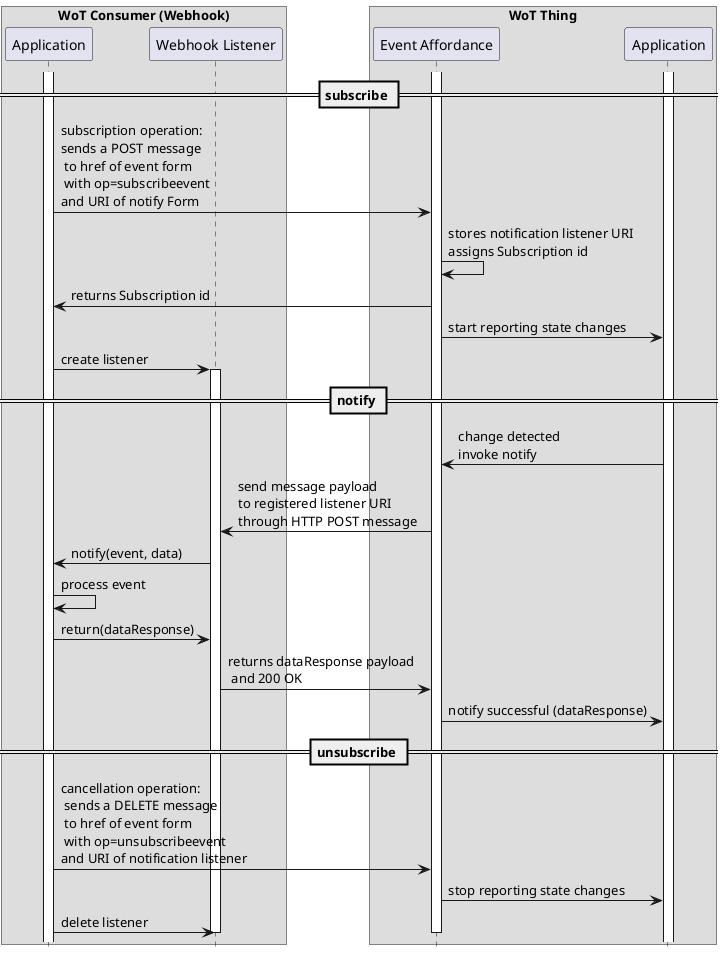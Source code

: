 @startuml
hide footbox

box "WoT Consumer (Webhook)"
participant "Application" as AP
participant "Webhook Listener" as WL
end box

box "WoT Thing"
participant "Event Affordance" as WS
participant "Application" as DC
end box

activate AP
activate DC

activate WS

== subscribe ==

AP  -> WS: subscription operation:\nsends a POST message\n to href of event form\n with op=subscribeevent\nand URI of notify Form

WS  -> WS: stores notification listener URI\nassigns Subscription id
WS  -> AP: returns Subscription id
WS  -> DC: start reporting state changes
AP  -> WL: create listener
activate WL

== notify ==

DC  -> WS: change detected\ninvoke notify
WS  -> WL: send message payload \nto registered listener URI\nthrough HTTP POST message
WL  -> AP: notify(event, data)
AP  -> AP: process event
AP  -> WL: return(dataResponse)
WL  -> WS: returns dataResponse payload\n and 200 OK
WS  -> DC: notify successful (dataResponse)


== unsubscribe ==

AP  -> WS: cancellation operation:\n sends a DELETE message\n to href of event form\n with op=unsubscribeevent\nand URI of notification listener
WS  -> DC: stop reporting state changes
AP  -> WL: delete listener
deactivate WL

deactivate WS

@enduml